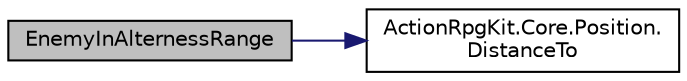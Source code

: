 digraph "EnemyInAlternessRange"
{
 // INTERACTIVE_SVG=YES
  edge [fontname="Helvetica",fontsize="10",labelfontname="Helvetica",labelfontsize="10"];
  node [fontname="Helvetica",fontsize="10",shape=record];
  rankdir="LR";
  Node1 [label="EnemyInAlternessRange",height=0.2,width=0.4,color="black", fillcolor="grey75", style="filled", fontcolor="black"];
  Node1 -> Node2 [color="midnightblue",fontsize="10",style="solid",fontname="Helvetica"];
  Node2 [label="ActionRpgKit.Core.Position.\lDistanceTo",height=0.2,width=0.4,color="black", fillcolor="white", style="filled",URL="$dc/d37/class_action_rpg_kit_1_1_core_1_1_position.xhtml#a8850458fdd4bc5ccdb00fb212506191e",tooltip="The distance to the given Position."];
}

